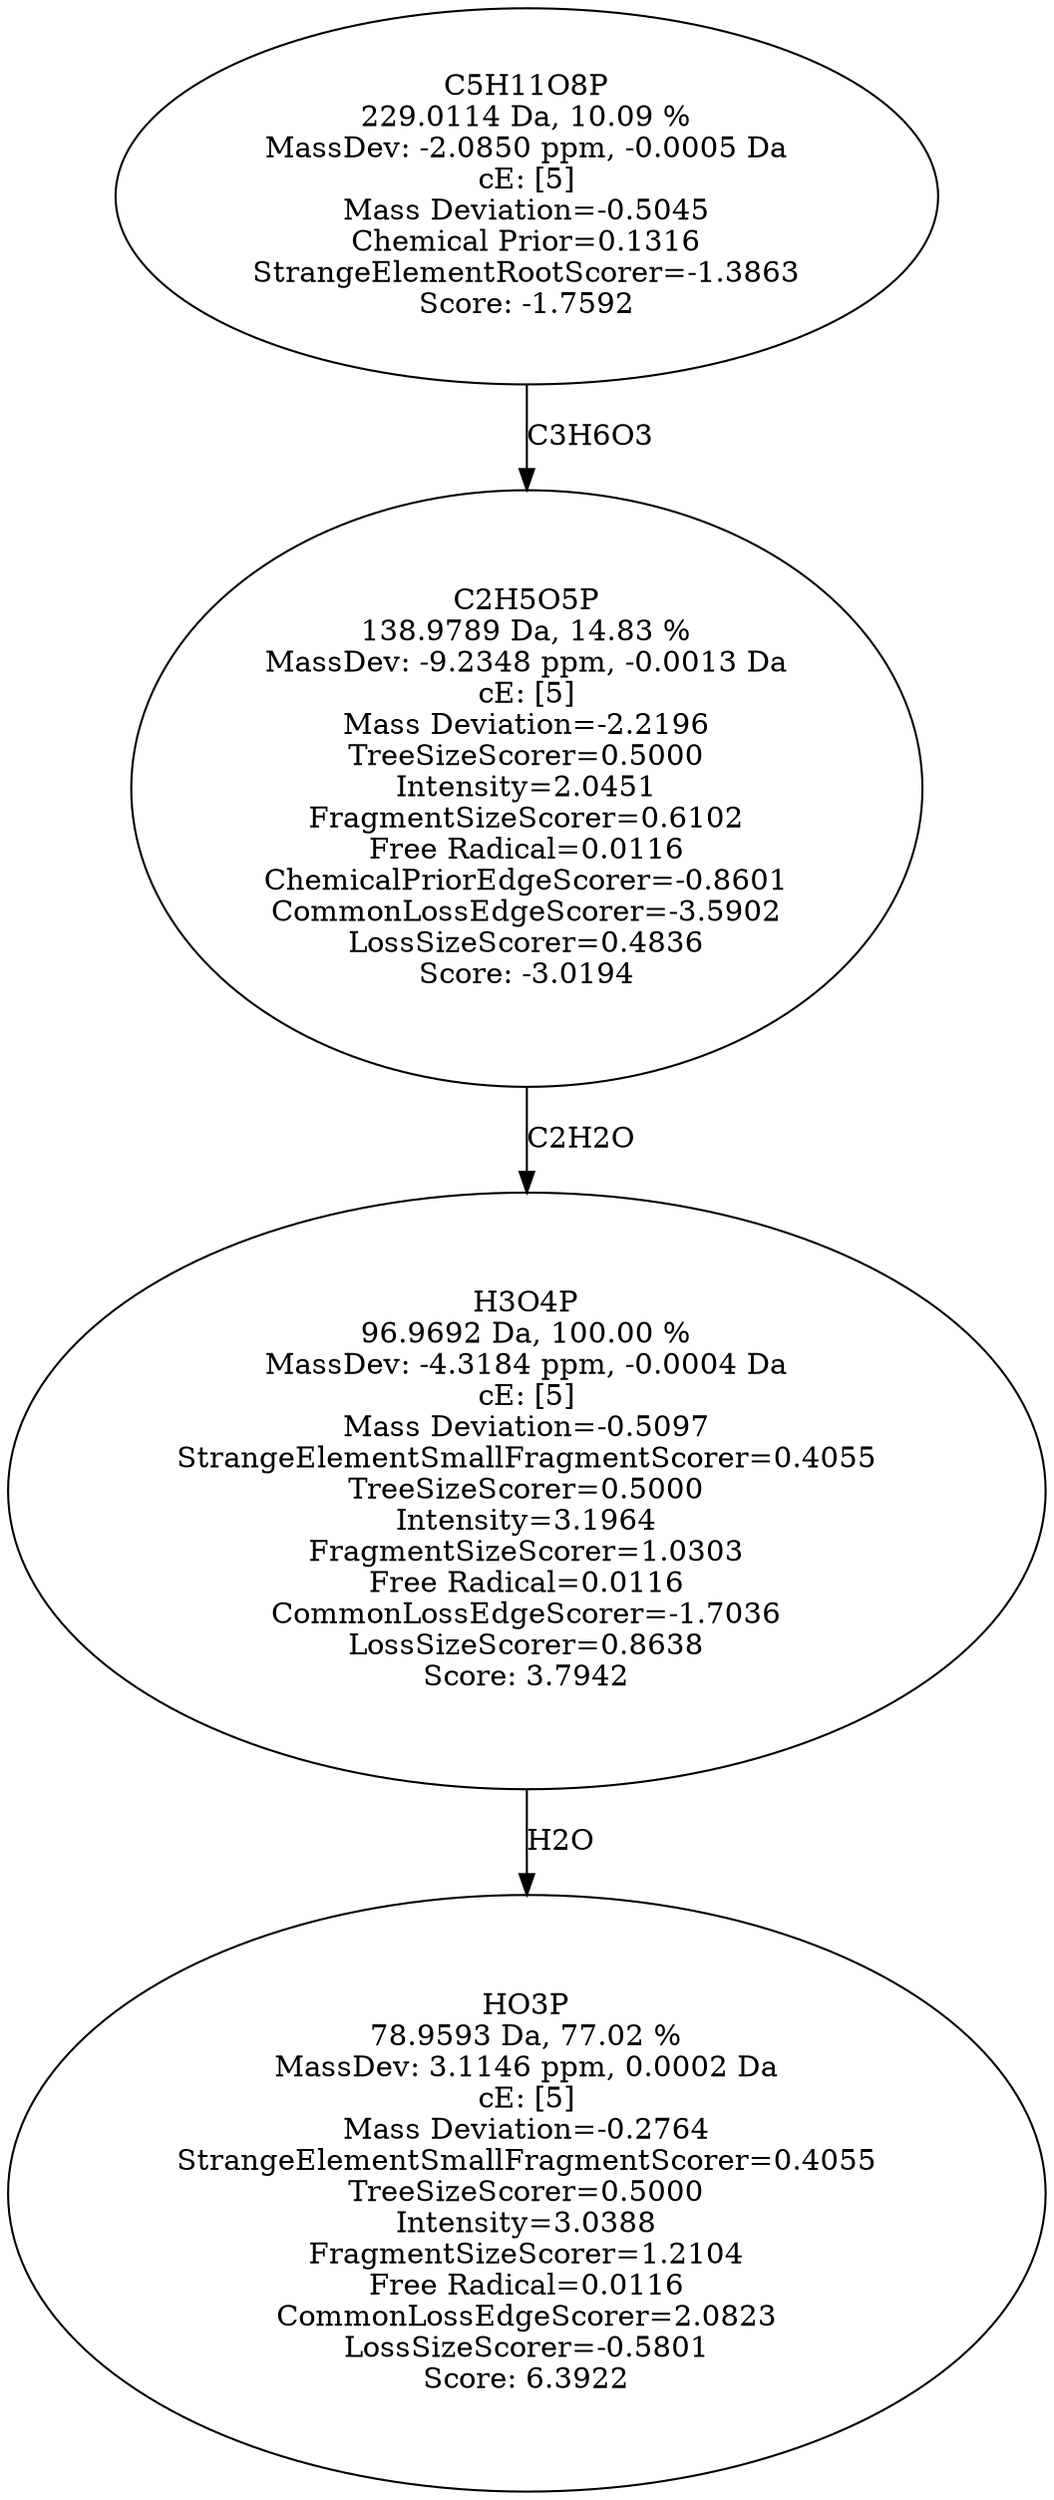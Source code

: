 strict digraph {
v1 [label="HO3P\n78.9593 Da, 77.02 %\nMassDev: 3.1146 ppm, 0.0002 Da\ncE: [5]\nMass Deviation=-0.2764\nStrangeElementSmallFragmentScorer=0.4055\nTreeSizeScorer=0.5000\nIntensity=3.0388\nFragmentSizeScorer=1.2104\nFree Radical=0.0116\nCommonLossEdgeScorer=2.0823\nLossSizeScorer=-0.5801\nScore: 6.3922"];
v2 [label="H3O4P\n96.9692 Da, 100.00 %\nMassDev: -4.3184 ppm, -0.0004 Da\ncE: [5]\nMass Deviation=-0.5097\nStrangeElementSmallFragmentScorer=0.4055\nTreeSizeScorer=0.5000\nIntensity=3.1964\nFragmentSizeScorer=1.0303\nFree Radical=0.0116\nCommonLossEdgeScorer=-1.7036\nLossSizeScorer=0.8638\nScore: 3.7942"];
v3 [label="C2H5O5P\n138.9789 Da, 14.83 %\nMassDev: -9.2348 ppm, -0.0013 Da\ncE: [5]\nMass Deviation=-2.2196\nTreeSizeScorer=0.5000\nIntensity=2.0451\nFragmentSizeScorer=0.6102\nFree Radical=0.0116\nChemicalPriorEdgeScorer=-0.8601\nCommonLossEdgeScorer=-3.5902\nLossSizeScorer=0.4836\nScore: -3.0194"];
v4 [label="C5H11O8P\n229.0114 Da, 10.09 %\nMassDev: -2.0850 ppm, -0.0005 Da\ncE: [5]\nMass Deviation=-0.5045\nChemical Prior=0.1316\nStrangeElementRootScorer=-1.3863\nScore: -1.7592"];
v2 -> v1 [label="H2O"];
v3 -> v2 [label="C2H2O"];
v4 -> v3 [label="C3H6O3"];
}